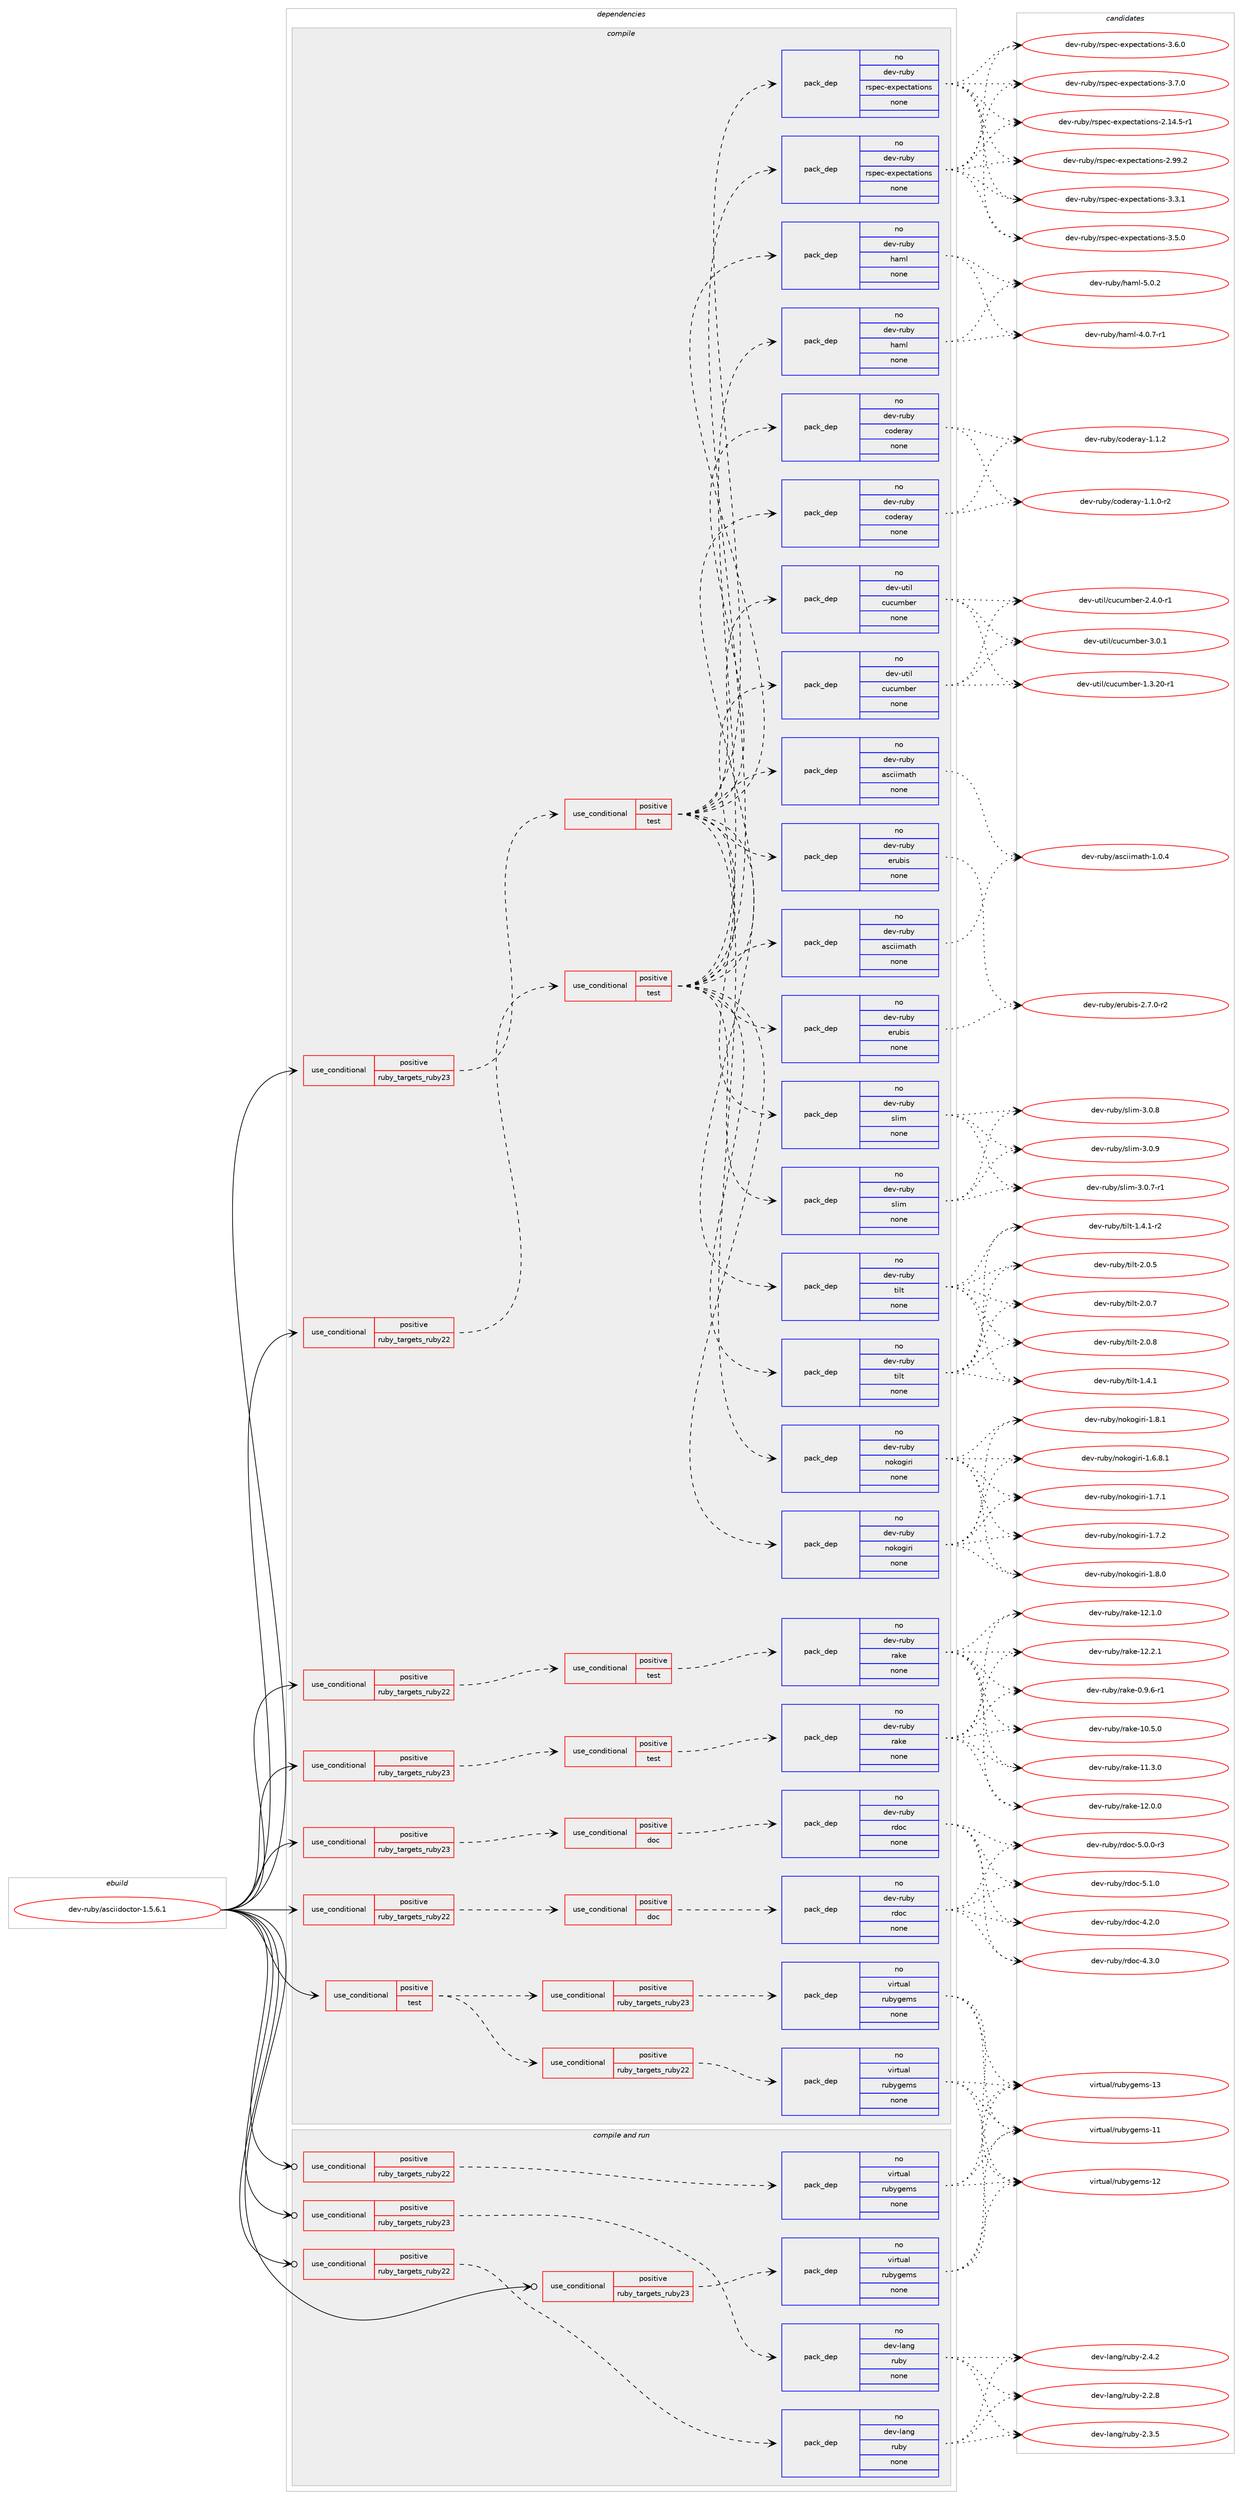 digraph prolog {

# *************
# Graph options
# *************

newrank=true;
concentrate=true;
compound=true;
graph [rankdir=LR,fontname=Helvetica,fontsize=10,ranksep=1.5];#, ranksep=2.5, nodesep=0.2];
edge  [arrowhead=vee];
node  [fontname=Helvetica,fontsize=10];

# **********
# The ebuild
# **********

subgraph cluster_leftcol {
color=gray;
rank=same;
label=<<i>ebuild</i>>;
id [label="dev-ruby/asciidoctor-1.5.6.1", color=red, width=4, href="../dev-ruby/asciidoctor-1.5.6.1.svg"];
}

# ****************
# The dependencies
# ****************

subgraph cluster_midcol {
color=gray;
label=<<i>dependencies</i>>;
subgraph cluster_compile {
fillcolor="#eeeeee";
style=filled;
label=<<i>compile</i>>;
subgraph cond51699 {
dependency228400 [label=<<TABLE BORDER="0" CELLBORDER="1" CELLSPACING="0" CELLPADDING="4"><TR><TD ROWSPAN="3" CELLPADDING="10">use_conditional</TD></TR><TR><TD>positive</TD></TR><TR><TD>ruby_targets_ruby22</TD></TR></TABLE>>, shape=none, color=red];
subgraph cond51700 {
dependency228401 [label=<<TABLE BORDER="0" CELLBORDER="1" CELLSPACING="0" CELLPADDING="4"><TR><TD ROWSPAN="3" CELLPADDING="10">use_conditional</TD></TR><TR><TD>positive</TD></TR><TR><TD>doc</TD></TR></TABLE>>, shape=none, color=red];
subgraph pack172627 {
dependency228402 [label=<<TABLE BORDER="0" CELLBORDER="1" CELLSPACING="0" CELLPADDING="4" WIDTH="220"><TR><TD ROWSPAN="6" CELLPADDING="30">pack_dep</TD></TR><TR><TD WIDTH="110">no</TD></TR><TR><TD>dev-ruby</TD></TR><TR><TD>rdoc</TD></TR><TR><TD>none</TD></TR><TR><TD></TD></TR></TABLE>>, shape=none, color=blue];
}
dependency228401:e -> dependency228402:w [weight=20,style="dashed",arrowhead="vee"];
}
dependency228400:e -> dependency228401:w [weight=20,style="dashed",arrowhead="vee"];
}
id:e -> dependency228400:w [weight=20,style="solid",arrowhead="vee"];
subgraph cond51701 {
dependency228403 [label=<<TABLE BORDER="0" CELLBORDER="1" CELLSPACING="0" CELLPADDING="4"><TR><TD ROWSPAN="3" CELLPADDING="10">use_conditional</TD></TR><TR><TD>positive</TD></TR><TR><TD>ruby_targets_ruby22</TD></TR></TABLE>>, shape=none, color=red];
subgraph cond51702 {
dependency228404 [label=<<TABLE BORDER="0" CELLBORDER="1" CELLSPACING="0" CELLPADDING="4"><TR><TD ROWSPAN="3" CELLPADDING="10">use_conditional</TD></TR><TR><TD>positive</TD></TR><TR><TD>test</TD></TR></TABLE>>, shape=none, color=red];
subgraph pack172628 {
dependency228405 [label=<<TABLE BORDER="0" CELLBORDER="1" CELLSPACING="0" CELLPADDING="4" WIDTH="220"><TR><TD ROWSPAN="6" CELLPADDING="30">pack_dep</TD></TR><TR><TD WIDTH="110">no</TD></TR><TR><TD>dev-ruby</TD></TR><TR><TD>rake</TD></TR><TR><TD>none</TD></TR><TR><TD></TD></TR></TABLE>>, shape=none, color=blue];
}
dependency228404:e -> dependency228405:w [weight=20,style="dashed",arrowhead="vee"];
}
dependency228403:e -> dependency228404:w [weight=20,style="dashed",arrowhead="vee"];
}
id:e -> dependency228403:w [weight=20,style="solid",arrowhead="vee"];
subgraph cond51703 {
dependency228406 [label=<<TABLE BORDER="0" CELLBORDER="1" CELLSPACING="0" CELLPADDING="4"><TR><TD ROWSPAN="3" CELLPADDING="10">use_conditional</TD></TR><TR><TD>positive</TD></TR><TR><TD>ruby_targets_ruby22</TD></TR></TABLE>>, shape=none, color=red];
subgraph cond51704 {
dependency228407 [label=<<TABLE BORDER="0" CELLBORDER="1" CELLSPACING="0" CELLPADDING="4"><TR><TD ROWSPAN="3" CELLPADDING="10">use_conditional</TD></TR><TR><TD>positive</TD></TR><TR><TD>test</TD></TR></TABLE>>, shape=none, color=red];
subgraph pack172629 {
dependency228408 [label=<<TABLE BORDER="0" CELLBORDER="1" CELLSPACING="0" CELLPADDING="4" WIDTH="220"><TR><TD ROWSPAN="6" CELLPADDING="30">pack_dep</TD></TR><TR><TD WIDTH="110">no</TD></TR><TR><TD>dev-util</TD></TR><TR><TD>cucumber</TD></TR><TR><TD>none</TD></TR><TR><TD></TD></TR></TABLE>>, shape=none, color=blue];
}
dependency228407:e -> dependency228408:w [weight=20,style="dashed",arrowhead="vee"];
subgraph pack172630 {
dependency228409 [label=<<TABLE BORDER="0" CELLBORDER="1" CELLSPACING="0" CELLPADDING="4" WIDTH="220"><TR><TD ROWSPAN="6" CELLPADDING="30">pack_dep</TD></TR><TR><TD WIDTH="110">no</TD></TR><TR><TD>dev-ruby</TD></TR><TR><TD>rspec-expectations</TD></TR><TR><TD>none</TD></TR><TR><TD></TD></TR></TABLE>>, shape=none, color=blue];
}
dependency228407:e -> dependency228409:w [weight=20,style="dashed",arrowhead="vee"];
subgraph pack172631 {
dependency228410 [label=<<TABLE BORDER="0" CELLBORDER="1" CELLSPACING="0" CELLPADDING="4" WIDTH="220"><TR><TD ROWSPAN="6" CELLPADDING="30">pack_dep</TD></TR><TR><TD WIDTH="110">no</TD></TR><TR><TD>dev-ruby</TD></TR><TR><TD>asciimath</TD></TR><TR><TD>none</TD></TR><TR><TD></TD></TR></TABLE>>, shape=none, color=blue];
}
dependency228407:e -> dependency228410:w [weight=20,style="dashed",arrowhead="vee"];
subgraph pack172632 {
dependency228411 [label=<<TABLE BORDER="0" CELLBORDER="1" CELLSPACING="0" CELLPADDING="4" WIDTH="220"><TR><TD ROWSPAN="6" CELLPADDING="30">pack_dep</TD></TR><TR><TD WIDTH="110">no</TD></TR><TR><TD>dev-ruby</TD></TR><TR><TD>coderay</TD></TR><TR><TD>none</TD></TR><TR><TD></TD></TR></TABLE>>, shape=none, color=blue];
}
dependency228407:e -> dependency228411:w [weight=20,style="dashed",arrowhead="vee"];
subgraph pack172633 {
dependency228412 [label=<<TABLE BORDER="0" CELLBORDER="1" CELLSPACING="0" CELLPADDING="4" WIDTH="220"><TR><TD ROWSPAN="6" CELLPADDING="30">pack_dep</TD></TR><TR><TD WIDTH="110">no</TD></TR><TR><TD>dev-ruby</TD></TR><TR><TD>erubis</TD></TR><TR><TD>none</TD></TR><TR><TD></TD></TR></TABLE>>, shape=none, color=blue];
}
dependency228407:e -> dependency228412:w [weight=20,style="dashed",arrowhead="vee"];
subgraph pack172634 {
dependency228413 [label=<<TABLE BORDER="0" CELLBORDER="1" CELLSPACING="0" CELLPADDING="4" WIDTH="220"><TR><TD ROWSPAN="6" CELLPADDING="30">pack_dep</TD></TR><TR><TD WIDTH="110">no</TD></TR><TR><TD>dev-ruby</TD></TR><TR><TD>haml</TD></TR><TR><TD>none</TD></TR><TR><TD></TD></TR></TABLE>>, shape=none, color=blue];
}
dependency228407:e -> dependency228413:w [weight=20,style="dashed",arrowhead="vee"];
subgraph pack172635 {
dependency228414 [label=<<TABLE BORDER="0" CELLBORDER="1" CELLSPACING="0" CELLPADDING="4" WIDTH="220"><TR><TD ROWSPAN="6" CELLPADDING="30">pack_dep</TD></TR><TR><TD WIDTH="110">no</TD></TR><TR><TD>dev-ruby</TD></TR><TR><TD>nokogiri</TD></TR><TR><TD>none</TD></TR><TR><TD></TD></TR></TABLE>>, shape=none, color=blue];
}
dependency228407:e -> dependency228414:w [weight=20,style="dashed",arrowhead="vee"];
subgraph pack172636 {
dependency228415 [label=<<TABLE BORDER="0" CELLBORDER="1" CELLSPACING="0" CELLPADDING="4" WIDTH="220"><TR><TD ROWSPAN="6" CELLPADDING="30">pack_dep</TD></TR><TR><TD WIDTH="110">no</TD></TR><TR><TD>dev-ruby</TD></TR><TR><TD>slim</TD></TR><TR><TD>none</TD></TR><TR><TD></TD></TR></TABLE>>, shape=none, color=blue];
}
dependency228407:e -> dependency228415:w [weight=20,style="dashed",arrowhead="vee"];
subgraph pack172637 {
dependency228416 [label=<<TABLE BORDER="0" CELLBORDER="1" CELLSPACING="0" CELLPADDING="4" WIDTH="220"><TR><TD ROWSPAN="6" CELLPADDING="30">pack_dep</TD></TR><TR><TD WIDTH="110">no</TD></TR><TR><TD>dev-ruby</TD></TR><TR><TD>tilt</TD></TR><TR><TD>none</TD></TR><TR><TD></TD></TR></TABLE>>, shape=none, color=blue];
}
dependency228407:e -> dependency228416:w [weight=20,style="dashed",arrowhead="vee"];
}
dependency228406:e -> dependency228407:w [weight=20,style="dashed",arrowhead="vee"];
}
id:e -> dependency228406:w [weight=20,style="solid",arrowhead="vee"];
subgraph cond51705 {
dependency228417 [label=<<TABLE BORDER="0" CELLBORDER="1" CELLSPACING="0" CELLPADDING="4"><TR><TD ROWSPAN="3" CELLPADDING="10">use_conditional</TD></TR><TR><TD>positive</TD></TR><TR><TD>ruby_targets_ruby23</TD></TR></TABLE>>, shape=none, color=red];
subgraph cond51706 {
dependency228418 [label=<<TABLE BORDER="0" CELLBORDER="1" CELLSPACING="0" CELLPADDING="4"><TR><TD ROWSPAN="3" CELLPADDING="10">use_conditional</TD></TR><TR><TD>positive</TD></TR><TR><TD>doc</TD></TR></TABLE>>, shape=none, color=red];
subgraph pack172638 {
dependency228419 [label=<<TABLE BORDER="0" CELLBORDER="1" CELLSPACING="0" CELLPADDING="4" WIDTH="220"><TR><TD ROWSPAN="6" CELLPADDING="30">pack_dep</TD></TR><TR><TD WIDTH="110">no</TD></TR><TR><TD>dev-ruby</TD></TR><TR><TD>rdoc</TD></TR><TR><TD>none</TD></TR><TR><TD></TD></TR></TABLE>>, shape=none, color=blue];
}
dependency228418:e -> dependency228419:w [weight=20,style="dashed",arrowhead="vee"];
}
dependency228417:e -> dependency228418:w [weight=20,style="dashed",arrowhead="vee"];
}
id:e -> dependency228417:w [weight=20,style="solid",arrowhead="vee"];
subgraph cond51707 {
dependency228420 [label=<<TABLE BORDER="0" CELLBORDER="1" CELLSPACING="0" CELLPADDING="4"><TR><TD ROWSPAN="3" CELLPADDING="10">use_conditional</TD></TR><TR><TD>positive</TD></TR><TR><TD>ruby_targets_ruby23</TD></TR></TABLE>>, shape=none, color=red];
subgraph cond51708 {
dependency228421 [label=<<TABLE BORDER="0" CELLBORDER="1" CELLSPACING="0" CELLPADDING="4"><TR><TD ROWSPAN="3" CELLPADDING="10">use_conditional</TD></TR><TR><TD>positive</TD></TR><TR><TD>test</TD></TR></TABLE>>, shape=none, color=red];
subgraph pack172639 {
dependency228422 [label=<<TABLE BORDER="0" CELLBORDER="1" CELLSPACING="0" CELLPADDING="4" WIDTH="220"><TR><TD ROWSPAN="6" CELLPADDING="30">pack_dep</TD></TR><TR><TD WIDTH="110">no</TD></TR><TR><TD>dev-ruby</TD></TR><TR><TD>rake</TD></TR><TR><TD>none</TD></TR><TR><TD></TD></TR></TABLE>>, shape=none, color=blue];
}
dependency228421:e -> dependency228422:w [weight=20,style="dashed",arrowhead="vee"];
}
dependency228420:e -> dependency228421:w [weight=20,style="dashed",arrowhead="vee"];
}
id:e -> dependency228420:w [weight=20,style="solid",arrowhead="vee"];
subgraph cond51709 {
dependency228423 [label=<<TABLE BORDER="0" CELLBORDER="1" CELLSPACING="0" CELLPADDING="4"><TR><TD ROWSPAN="3" CELLPADDING="10">use_conditional</TD></TR><TR><TD>positive</TD></TR><TR><TD>ruby_targets_ruby23</TD></TR></TABLE>>, shape=none, color=red];
subgraph cond51710 {
dependency228424 [label=<<TABLE BORDER="0" CELLBORDER="1" CELLSPACING="0" CELLPADDING="4"><TR><TD ROWSPAN="3" CELLPADDING="10">use_conditional</TD></TR><TR><TD>positive</TD></TR><TR><TD>test</TD></TR></TABLE>>, shape=none, color=red];
subgraph pack172640 {
dependency228425 [label=<<TABLE BORDER="0" CELLBORDER="1" CELLSPACING="0" CELLPADDING="4" WIDTH="220"><TR><TD ROWSPAN="6" CELLPADDING="30">pack_dep</TD></TR><TR><TD WIDTH="110">no</TD></TR><TR><TD>dev-util</TD></TR><TR><TD>cucumber</TD></TR><TR><TD>none</TD></TR><TR><TD></TD></TR></TABLE>>, shape=none, color=blue];
}
dependency228424:e -> dependency228425:w [weight=20,style="dashed",arrowhead="vee"];
subgraph pack172641 {
dependency228426 [label=<<TABLE BORDER="0" CELLBORDER="1" CELLSPACING="0" CELLPADDING="4" WIDTH="220"><TR><TD ROWSPAN="6" CELLPADDING="30">pack_dep</TD></TR><TR><TD WIDTH="110">no</TD></TR><TR><TD>dev-ruby</TD></TR><TR><TD>rspec-expectations</TD></TR><TR><TD>none</TD></TR><TR><TD></TD></TR></TABLE>>, shape=none, color=blue];
}
dependency228424:e -> dependency228426:w [weight=20,style="dashed",arrowhead="vee"];
subgraph pack172642 {
dependency228427 [label=<<TABLE BORDER="0" CELLBORDER="1" CELLSPACING="0" CELLPADDING="4" WIDTH="220"><TR><TD ROWSPAN="6" CELLPADDING="30">pack_dep</TD></TR><TR><TD WIDTH="110">no</TD></TR><TR><TD>dev-ruby</TD></TR><TR><TD>asciimath</TD></TR><TR><TD>none</TD></TR><TR><TD></TD></TR></TABLE>>, shape=none, color=blue];
}
dependency228424:e -> dependency228427:w [weight=20,style="dashed",arrowhead="vee"];
subgraph pack172643 {
dependency228428 [label=<<TABLE BORDER="0" CELLBORDER="1" CELLSPACING="0" CELLPADDING="4" WIDTH="220"><TR><TD ROWSPAN="6" CELLPADDING="30">pack_dep</TD></TR><TR><TD WIDTH="110">no</TD></TR><TR><TD>dev-ruby</TD></TR><TR><TD>coderay</TD></TR><TR><TD>none</TD></TR><TR><TD></TD></TR></TABLE>>, shape=none, color=blue];
}
dependency228424:e -> dependency228428:w [weight=20,style="dashed",arrowhead="vee"];
subgraph pack172644 {
dependency228429 [label=<<TABLE BORDER="0" CELLBORDER="1" CELLSPACING="0" CELLPADDING="4" WIDTH="220"><TR><TD ROWSPAN="6" CELLPADDING="30">pack_dep</TD></TR><TR><TD WIDTH="110">no</TD></TR><TR><TD>dev-ruby</TD></TR><TR><TD>erubis</TD></TR><TR><TD>none</TD></TR><TR><TD></TD></TR></TABLE>>, shape=none, color=blue];
}
dependency228424:e -> dependency228429:w [weight=20,style="dashed",arrowhead="vee"];
subgraph pack172645 {
dependency228430 [label=<<TABLE BORDER="0" CELLBORDER="1" CELLSPACING="0" CELLPADDING="4" WIDTH="220"><TR><TD ROWSPAN="6" CELLPADDING="30">pack_dep</TD></TR><TR><TD WIDTH="110">no</TD></TR><TR><TD>dev-ruby</TD></TR><TR><TD>haml</TD></TR><TR><TD>none</TD></TR><TR><TD></TD></TR></TABLE>>, shape=none, color=blue];
}
dependency228424:e -> dependency228430:w [weight=20,style="dashed",arrowhead="vee"];
subgraph pack172646 {
dependency228431 [label=<<TABLE BORDER="0" CELLBORDER="1" CELLSPACING="0" CELLPADDING="4" WIDTH="220"><TR><TD ROWSPAN="6" CELLPADDING="30">pack_dep</TD></TR><TR><TD WIDTH="110">no</TD></TR><TR><TD>dev-ruby</TD></TR><TR><TD>nokogiri</TD></TR><TR><TD>none</TD></TR><TR><TD></TD></TR></TABLE>>, shape=none, color=blue];
}
dependency228424:e -> dependency228431:w [weight=20,style="dashed",arrowhead="vee"];
subgraph pack172647 {
dependency228432 [label=<<TABLE BORDER="0" CELLBORDER="1" CELLSPACING="0" CELLPADDING="4" WIDTH="220"><TR><TD ROWSPAN="6" CELLPADDING="30">pack_dep</TD></TR><TR><TD WIDTH="110">no</TD></TR><TR><TD>dev-ruby</TD></TR><TR><TD>slim</TD></TR><TR><TD>none</TD></TR><TR><TD></TD></TR></TABLE>>, shape=none, color=blue];
}
dependency228424:e -> dependency228432:w [weight=20,style="dashed",arrowhead="vee"];
subgraph pack172648 {
dependency228433 [label=<<TABLE BORDER="0" CELLBORDER="1" CELLSPACING="0" CELLPADDING="4" WIDTH="220"><TR><TD ROWSPAN="6" CELLPADDING="30">pack_dep</TD></TR><TR><TD WIDTH="110">no</TD></TR><TR><TD>dev-ruby</TD></TR><TR><TD>tilt</TD></TR><TR><TD>none</TD></TR><TR><TD></TD></TR></TABLE>>, shape=none, color=blue];
}
dependency228424:e -> dependency228433:w [weight=20,style="dashed",arrowhead="vee"];
}
dependency228423:e -> dependency228424:w [weight=20,style="dashed",arrowhead="vee"];
}
id:e -> dependency228423:w [weight=20,style="solid",arrowhead="vee"];
subgraph cond51711 {
dependency228434 [label=<<TABLE BORDER="0" CELLBORDER="1" CELLSPACING="0" CELLPADDING="4"><TR><TD ROWSPAN="3" CELLPADDING="10">use_conditional</TD></TR><TR><TD>positive</TD></TR><TR><TD>test</TD></TR></TABLE>>, shape=none, color=red];
subgraph cond51712 {
dependency228435 [label=<<TABLE BORDER="0" CELLBORDER="1" CELLSPACING="0" CELLPADDING="4"><TR><TD ROWSPAN="3" CELLPADDING="10">use_conditional</TD></TR><TR><TD>positive</TD></TR><TR><TD>ruby_targets_ruby22</TD></TR></TABLE>>, shape=none, color=red];
subgraph pack172649 {
dependency228436 [label=<<TABLE BORDER="0" CELLBORDER="1" CELLSPACING="0" CELLPADDING="4" WIDTH="220"><TR><TD ROWSPAN="6" CELLPADDING="30">pack_dep</TD></TR><TR><TD WIDTH="110">no</TD></TR><TR><TD>virtual</TD></TR><TR><TD>rubygems</TD></TR><TR><TD>none</TD></TR><TR><TD></TD></TR></TABLE>>, shape=none, color=blue];
}
dependency228435:e -> dependency228436:w [weight=20,style="dashed",arrowhead="vee"];
}
dependency228434:e -> dependency228435:w [weight=20,style="dashed",arrowhead="vee"];
subgraph cond51713 {
dependency228437 [label=<<TABLE BORDER="0" CELLBORDER="1" CELLSPACING="0" CELLPADDING="4"><TR><TD ROWSPAN="3" CELLPADDING="10">use_conditional</TD></TR><TR><TD>positive</TD></TR><TR><TD>ruby_targets_ruby23</TD></TR></TABLE>>, shape=none, color=red];
subgraph pack172650 {
dependency228438 [label=<<TABLE BORDER="0" CELLBORDER="1" CELLSPACING="0" CELLPADDING="4" WIDTH="220"><TR><TD ROWSPAN="6" CELLPADDING="30">pack_dep</TD></TR><TR><TD WIDTH="110">no</TD></TR><TR><TD>virtual</TD></TR><TR><TD>rubygems</TD></TR><TR><TD>none</TD></TR><TR><TD></TD></TR></TABLE>>, shape=none, color=blue];
}
dependency228437:e -> dependency228438:w [weight=20,style="dashed",arrowhead="vee"];
}
dependency228434:e -> dependency228437:w [weight=20,style="dashed",arrowhead="vee"];
}
id:e -> dependency228434:w [weight=20,style="solid",arrowhead="vee"];
}
subgraph cluster_compileandrun {
fillcolor="#eeeeee";
style=filled;
label=<<i>compile and run</i>>;
subgraph cond51714 {
dependency228439 [label=<<TABLE BORDER="0" CELLBORDER="1" CELLSPACING="0" CELLPADDING="4"><TR><TD ROWSPAN="3" CELLPADDING="10">use_conditional</TD></TR><TR><TD>positive</TD></TR><TR><TD>ruby_targets_ruby22</TD></TR></TABLE>>, shape=none, color=red];
subgraph pack172651 {
dependency228440 [label=<<TABLE BORDER="0" CELLBORDER="1" CELLSPACING="0" CELLPADDING="4" WIDTH="220"><TR><TD ROWSPAN="6" CELLPADDING="30">pack_dep</TD></TR><TR><TD WIDTH="110">no</TD></TR><TR><TD>dev-lang</TD></TR><TR><TD>ruby</TD></TR><TR><TD>none</TD></TR><TR><TD></TD></TR></TABLE>>, shape=none, color=blue];
}
dependency228439:e -> dependency228440:w [weight=20,style="dashed",arrowhead="vee"];
}
id:e -> dependency228439:w [weight=20,style="solid",arrowhead="odotvee"];
subgraph cond51715 {
dependency228441 [label=<<TABLE BORDER="0" CELLBORDER="1" CELLSPACING="0" CELLPADDING="4"><TR><TD ROWSPAN="3" CELLPADDING="10">use_conditional</TD></TR><TR><TD>positive</TD></TR><TR><TD>ruby_targets_ruby22</TD></TR></TABLE>>, shape=none, color=red];
subgraph pack172652 {
dependency228442 [label=<<TABLE BORDER="0" CELLBORDER="1" CELLSPACING="0" CELLPADDING="4" WIDTH="220"><TR><TD ROWSPAN="6" CELLPADDING="30">pack_dep</TD></TR><TR><TD WIDTH="110">no</TD></TR><TR><TD>virtual</TD></TR><TR><TD>rubygems</TD></TR><TR><TD>none</TD></TR><TR><TD></TD></TR></TABLE>>, shape=none, color=blue];
}
dependency228441:e -> dependency228442:w [weight=20,style="dashed",arrowhead="vee"];
}
id:e -> dependency228441:w [weight=20,style="solid",arrowhead="odotvee"];
subgraph cond51716 {
dependency228443 [label=<<TABLE BORDER="0" CELLBORDER="1" CELLSPACING="0" CELLPADDING="4"><TR><TD ROWSPAN="3" CELLPADDING="10">use_conditional</TD></TR><TR><TD>positive</TD></TR><TR><TD>ruby_targets_ruby23</TD></TR></TABLE>>, shape=none, color=red];
subgraph pack172653 {
dependency228444 [label=<<TABLE BORDER="0" CELLBORDER="1" CELLSPACING="0" CELLPADDING="4" WIDTH="220"><TR><TD ROWSPAN="6" CELLPADDING="30">pack_dep</TD></TR><TR><TD WIDTH="110">no</TD></TR><TR><TD>dev-lang</TD></TR><TR><TD>ruby</TD></TR><TR><TD>none</TD></TR><TR><TD></TD></TR></TABLE>>, shape=none, color=blue];
}
dependency228443:e -> dependency228444:w [weight=20,style="dashed",arrowhead="vee"];
}
id:e -> dependency228443:w [weight=20,style="solid",arrowhead="odotvee"];
subgraph cond51717 {
dependency228445 [label=<<TABLE BORDER="0" CELLBORDER="1" CELLSPACING="0" CELLPADDING="4"><TR><TD ROWSPAN="3" CELLPADDING="10">use_conditional</TD></TR><TR><TD>positive</TD></TR><TR><TD>ruby_targets_ruby23</TD></TR></TABLE>>, shape=none, color=red];
subgraph pack172654 {
dependency228446 [label=<<TABLE BORDER="0" CELLBORDER="1" CELLSPACING="0" CELLPADDING="4" WIDTH="220"><TR><TD ROWSPAN="6" CELLPADDING="30">pack_dep</TD></TR><TR><TD WIDTH="110">no</TD></TR><TR><TD>virtual</TD></TR><TR><TD>rubygems</TD></TR><TR><TD>none</TD></TR><TR><TD></TD></TR></TABLE>>, shape=none, color=blue];
}
dependency228445:e -> dependency228446:w [weight=20,style="dashed",arrowhead="vee"];
}
id:e -> dependency228445:w [weight=20,style="solid",arrowhead="odotvee"];
}
subgraph cluster_run {
fillcolor="#eeeeee";
style=filled;
label=<<i>run</i>>;
}
}

# **************
# The candidates
# **************

subgraph cluster_choices {
rank=same;
color=gray;
label=<<i>candidates</i>>;

subgraph choice172627 {
color=black;
nodesep=1;
choice10010111845114117981214711410011199455246504648 [label="dev-ruby/rdoc-4.2.0", color=red, width=4,href="../dev-ruby/rdoc-4.2.0.svg"];
choice10010111845114117981214711410011199455246514648 [label="dev-ruby/rdoc-4.3.0", color=red, width=4,href="../dev-ruby/rdoc-4.3.0.svg"];
choice100101118451141179812147114100111994553464846484511451 [label="dev-ruby/rdoc-5.0.0-r3", color=red, width=4,href="../dev-ruby/rdoc-5.0.0-r3.svg"];
choice10010111845114117981214711410011199455346494648 [label="dev-ruby/rdoc-5.1.0", color=red, width=4,href="../dev-ruby/rdoc-5.1.0.svg"];
dependency228402:e -> choice10010111845114117981214711410011199455246504648:w [style=dotted,weight="100"];
dependency228402:e -> choice10010111845114117981214711410011199455246514648:w [style=dotted,weight="100"];
dependency228402:e -> choice100101118451141179812147114100111994553464846484511451:w [style=dotted,weight="100"];
dependency228402:e -> choice10010111845114117981214711410011199455346494648:w [style=dotted,weight="100"];
}
subgraph choice172628 {
color=black;
nodesep=1;
choice100101118451141179812147114971071014548465746544511449 [label="dev-ruby/rake-0.9.6-r1", color=red, width=4,href="../dev-ruby/rake-0.9.6-r1.svg"];
choice1001011184511411798121471149710710145494846534648 [label="dev-ruby/rake-10.5.0", color=red, width=4,href="../dev-ruby/rake-10.5.0.svg"];
choice1001011184511411798121471149710710145494946514648 [label="dev-ruby/rake-11.3.0", color=red, width=4,href="../dev-ruby/rake-11.3.0.svg"];
choice1001011184511411798121471149710710145495046484648 [label="dev-ruby/rake-12.0.0", color=red, width=4,href="../dev-ruby/rake-12.0.0.svg"];
choice1001011184511411798121471149710710145495046494648 [label="dev-ruby/rake-12.1.0", color=red, width=4,href="../dev-ruby/rake-12.1.0.svg"];
choice1001011184511411798121471149710710145495046504649 [label="dev-ruby/rake-12.2.1", color=red, width=4,href="../dev-ruby/rake-12.2.1.svg"];
dependency228405:e -> choice100101118451141179812147114971071014548465746544511449:w [style=dotted,weight="100"];
dependency228405:e -> choice1001011184511411798121471149710710145494846534648:w [style=dotted,weight="100"];
dependency228405:e -> choice1001011184511411798121471149710710145494946514648:w [style=dotted,weight="100"];
dependency228405:e -> choice1001011184511411798121471149710710145495046484648:w [style=dotted,weight="100"];
dependency228405:e -> choice1001011184511411798121471149710710145495046494648:w [style=dotted,weight="100"];
dependency228405:e -> choice1001011184511411798121471149710710145495046504649:w [style=dotted,weight="100"];
}
subgraph choice172629 {
color=black;
nodesep=1;
choice1001011184511711610510847991179911710998101114454946514650484511449 [label="dev-util/cucumber-1.3.20-r1", color=red, width=4,href="../dev-util/cucumber-1.3.20-r1.svg"];
choice10010111845117116105108479911799117109981011144550465246484511449 [label="dev-util/cucumber-2.4.0-r1", color=red, width=4,href="../dev-util/cucumber-2.4.0-r1.svg"];
choice1001011184511711610510847991179911710998101114455146484649 [label="dev-util/cucumber-3.0.1", color=red, width=4,href="../dev-util/cucumber-3.0.1.svg"];
dependency228408:e -> choice1001011184511711610510847991179911710998101114454946514650484511449:w [style=dotted,weight="100"];
dependency228408:e -> choice10010111845117116105108479911799117109981011144550465246484511449:w [style=dotted,weight="100"];
dependency228408:e -> choice1001011184511711610510847991179911710998101114455146484649:w [style=dotted,weight="100"];
}
subgraph choice172630 {
color=black;
nodesep=1;
choice10010111845114117981214711411511210199451011201121019911697116105111110115455046495246534511449 [label="dev-ruby/rspec-expectations-2.14.5-r1", color=red, width=4,href="../dev-ruby/rspec-expectations-2.14.5-r1.svg"];
choice1001011184511411798121471141151121019945101120112101991169711610511111011545504657574650 [label="dev-ruby/rspec-expectations-2.99.2", color=red, width=4,href="../dev-ruby/rspec-expectations-2.99.2.svg"];
choice10010111845114117981214711411511210199451011201121019911697116105111110115455146514649 [label="dev-ruby/rspec-expectations-3.3.1", color=red, width=4,href="../dev-ruby/rspec-expectations-3.3.1.svg"];
choice10010111845114117981214711411511210199451011201121019911697116105111110115455146534648 [label="dev-ruby/rspec-expectations-3.5.0", color=red, width=4,href="../dev-ruby/rspec-expectations-3.5.0.svg"];
choice10010111845114117981214711411511210199451011201121019911697116105111110115455146544648 [label="dev-ruby/rspec-expectations-3.6.0", color=red, width=4,href="../dev-ruby/rspec-expectations-3.6.0.svg"];
choice10010111845114117981214711411511210199451011201121019911697116105111110115455146554648 [label="dev-ruby/rspec-expectations-3.7.0", color=red, width=4,href="../dev-ruby/rspec-expectations-3.7.0.svg"];
dependency228409:e -> choice10010111845114117981214711411511210199451011201121019911697116105111110115455046495246534511449:w [style=dotted,weight="100"];
dependency228409:e -> choice1001011184511411798121471141151121019945101120112101991169711610511111011545504657574650:w [style=dotted,weight="100"];
dependency228409:e -> choice10010111845114117981214711411511210199451011201121019911697116105111110115455146514649:w [style=dotted,weight="100"];
dependency228409:e -> choice10010111845114117981214711411511210199451011201121019911697116105111110115455146534648:w [style=dotted,weight="100"];
dependency228409:e -> choice10010111845114117981214711411511210199451011201121019911697116105111110115455146544648:w [style=dotted,weight="100"];
dependency228409:e -> choice10010111845114117981214711411511210199451011201121019911697116105111110115455146554648:w [style=dotted,weight="100"];
}
subgraph choice172631 {
color=black;
nodesep=1;
choice100101118451141179812147971159910510510997116104454946484652 [label="dev-ruby/asciimath-1.0.4", color=red, width=4,href="../dev-ruby/asciimath-1.0.4.svg"];
dependency228410:e -> choice100101118451141179812147971159910510510997116104454946484652:w [style=dotted,weight="100"];
}
subgraph choice172632 {
color=black;
nodesep=1;
choice10010111845114117981214799111100101114971214549464946484511450 [label="dev-ruby/coderay-1.1.0-r2", color=red, width=4,href="../dev-ruby/coderay-1.1.0-r2.svg"];
choice1001011184511411798121479911110010111497121454946494650 [label="dev-ruby/coderay-1.1.2", color=red, width=4,href="../dev-ruby/coderay-1.1.2.svg"];
dependency228411:e -> choice10010111845114117981214799111100101114971214549464946484511450:w [style=dotted,weight="100"];
dependency228411:e -> choice1001011184511411798121479911110010111497121454946494650:w [style=dotted,weight="100"];
}
subgraph choice172633 {
color=black;
nodesep=1;
choice100101118451141179812147101114117981051154550465546484511450 [label="dev-ruby/erubis-2.7.0-r2", color=red, width=4,href="../dev-ruby/erubis-2.7.0-r2.svg"];
dependency228412:e -> choice100101118451141179812147101114117981051154550465546484511450:w [style=dotted,weight="100"];
}
subgraph choice172634 {
color=black;
nodesep=1;
choice100101118451141179812147104971091084552464846554511449 [label="dev-ruby/haml-4.0.7-r1", color=red, width=4,href="../dev-ruby/haml-4.0.7-r1.svg"];
choice10010111845114117981214710497109108455346484650 [label="dev-ruby/haml-5.0.2", color=red, width=4,href="../dev-ruby/haml-5.0.2.svg"];
dependency228413:e -> choice100101118451141179812147104971091084552464846554511449:w [style=dotted,weight="100"];
dependency228413:e -> choice10010111845114117981214710497109108455346484650:w [style=dotted,weight="100"];
}
subgraph choice172635 {
color=black;
nodesep=1;
choice1001011184511411798121471101111071111031051141054549465446564649 [label="dev-ruby/nokogiri-1.6.8.1", color=red, width=4,href="../dev-ruby/nokogiri-1.6.8.1.svg"];
choice100101118451141179812147110111107111103105114105454946554649 [label="dev-ruby/nokogiri-1.7.1", color=red, width=4,href="../dev-ruby/nokogiri-1.7.1.svg"];
choice100101118451141179812147110111107111103105114105454946554650 [label="dev-ruby/nokogiri-1.7.2", color=red, width=4,href="../dev-ruby/nokogiri-1.7.2.svg"];
choice100101118451141179812147110111107111103105114105454946564648 [label="dev-ruby/nokogiri-1.8.0", color=red, width=4,href="../dev-ruby/nokogiri-1.8.0.svg"];
choice100101118451141179812147110111107111103105114105454946564649 [label="dev-ruby/nokogiri-1.8.1", color=red, width=4,href="../dev-ruby/nokogiri-1.8.1.svg"];
dependency228414:e -> choice1001011184511411798121471101111071111031051141054549465446564649:w [style=dotted,weight="100"];
dependency228414:e -> choice100101118451141179812147110111107111103105114105454946554649:w [style=dotted,weight="100"];
dependency228414:e -> choice100101118451141179812147110111107111103105114105454946554650:w [style=dotted,weight="100"];
dependency228414:e -> choice100101118451141179812147110111107111103105114105454946564648:w [style=dotted,weight="100"];
dependency228414:e -> choice100101118451141179812147110111107111103105114105454946564649:w [style=dotted,weight="100"];
}
subgraph choice172636 {
color=black;
nodesep=1;
choice1001011184511411798121471151081051094551464846554511449 [label="dev-ruby/slim-3.0.7-r1", color=red, width=4,href="../dev-ruby/slim-3.0.7-r1.svg"];
choice100101118451141179812147115108105109455146484656 [label="dev-ruby/slim-3.0.8", color=red, width=4,href="../dev-ruby/slim-3.0.8.svg"];
choice100101118451141179812147115108105109455146484657 [label="dev-ruby/slim-3.0.9", color=red, width=4,href="../dev-ruby/slim-3.0.9.svg"];
dependency228415:e -> choice1001011184511411798121471151081051094551464846554511449:w [style=dotted,weight="100"];
dependency228415:e -> choice100101118451141179812147115108105109455146484656:w [style=dotted,weight="100"];
dependency228415:e -> choice100101118451141179812147115108105109455146484657:w [style=dotted,weight="100"];
}
subgraph choice172637 {
color=black;
nodesep=1;
choice100101118451141179812147116105108116454946524649 [label="dev-ruby/tilt-1.4.1", color=red, width=4,href="../dev-ruby/tilt-1.4.1.svg"];
choice1001011184511411798121471161051081164549465246494511450 [label="dev-ruby/tilt-1.4.1-r2", color=red, width=4,href="../dev-ruby/tilt-1.4.1-r2.svg"];
choice100101118451141179812147116105108116455046484653 [label="dev-ruby/tilt-2.0.5", color=red, width=4,href="../dev-ruby/tilt-2.0.5.svg"];
choice100101118451141179812147116105108116455046484655 [label="dev-ruby/tilt-2.0.7", color=red, width=4,href="../dev-ruby/tilt-2.0.7.svg"];
choice100101118451141179812147116105108116455046484656 [label="dev-ruby/tilt-2.0.8", color=red, width=4,href="../dev-ruby/tilt-2.0.8.svg"];
dependency228416:e -> choice100101118451141179812147116105108116454946524649:w [style=dotted,weight="100"];
dependency228416:e -> choice1001011184511411798121471161051081164549465246494511450:w [style=dotted,weight="100"];
dependency228416:e -> choice100101118451141179812147116105108116455046484653:w [style=dotted,weight="100"];
dependency228416:e -> choice100101118451141179812147116105108116455046484655:w [style=dotted,weight="100"];
dependency228416:e -> choice100101118451141179812147116105108116455046484656:w [style=dotted,weight="100"];
}
subgraph choice172638 {
color=black;
nodesep=1;
choice10010111845114117981214711410011199455246504648 [label="dev-ruby/rdoc-4.2.0", color=red, width=4,href="../dev-ruby/rdoc-4.2.0.svg"];
choice10010111845114117981214711410011199455246514648 [label="dev-ruby/rdoc-4.3.0", color=red, width=4,href="../dev-ruby/rdoc-4.3.0.svg"];
choice100101118451141179812147114100111994553464846484511451 [label="dev-ruby/rdoc-5.0.0-r3", color=red, width=4,href="../dev-ruby/rdoc-5.0.0-r3.svg"];
choice10010111845114117981214711410011199455346494648 [label="dev-ruby/rdoc-5.1.0", color=red, width=4,href="../dev-ruby/rdoc-5.1.0.svg"];
dependency228419:e -> choice10010111845114117981214711410011199455246504648:w [style=dotted,weight="100"];
dependency228419:e -> choice10010111845114117981214711410011199455246514648:w [style=dotted,weight="100"];
dependency228419:e -> choice100101118451141179812147114100111994553464846484511451:w [style=dotted,weight="100"];
dependency228419:e -> choice10010111845114117981214711410011199455346494648:w [style=dotted,weight="100"];
}
subgraph choice172639 {
color=black;
nodesep=1;
choice100101118451141179812147114971071014548465746544511449 [label="dev-ruby/rake-0.9.6-r1", color=red, width=4,href="../dev-ruby/rake-0.9.6-r1.svg"];
choice1001011184511411798121471149710710145494846534648 [label="dev-ruby/rake-10.5.0", color=red, width=4,href="../dev-ruby/rake-10.5.0.svg"];
choice1001011184511411798121471149710710145494946514648 [label="dev-ruby/rake-11.3.0", color=red, width=4,href="../dev-ruby/rake-11.3.0.svg"];
choice1001011184511411798121471149710710145495046484648 [label="dev-ruby/rake-12.0.0", color=red, width=4,href="../dev-ruby/rake-12.0.0.svg"];
choice1001011184511411798121471149710710145495046494648 [label="dev-ruby/rake-12.1.0", color=red, width=4,href="../dev-ruby/rake-12.1.0.svg"];
choice1001011184511411798121471149710710145495046504649 [label="dev-ruby/rake-12.2.1", color=red, width=4,href="../dev-ruby/rake-12.2.1.svg"];
dependency228422:e -> choice100101118451141179812147114971071014548465746544511449:w [style=dotted,weight="100"];
dependency228422:e -> choice1001011184511411798121471149710710145494846534648:w [style=dotted,weight="100"];
dependency228422:e -> choice1001011184511411798121471149710710145494946514648:w [style=dotted,weight="100"];
dependency228422:e -> choice1001011184511411798121471149710710145495046484648:w [style=dotted,weight="100"];
dependency228422:e -> choice1001011184511411798121471149710710145495046494648:w [style=dotted,weight="100"];
dependency228422:e -> choice1001011184511411798121471149710710145495046504649:w [style=dotted,weight="100"];
}
subgraph choice172640 {
color=black;
nodesep=1;
choice1001011184511711610510847991179911710998101114454946514650484511449 [label="dev-util/cucumber-1.3.20-r1", color=red, width=4,href="../dev-util/cucumber-1.3.20-r1.svg"];
choice10010111845117116105108479911799117109981011144550465246484511449 [label="dev-util/cucumber-2.4.0-r1", color=red, width=4,href="../dev-util/cucumber-2.4.0-r1.svg"];
choice1001011184511711610510847991179911710998101114455146484649 [label="dev-util/cucumber-3.0.1", color=red, width=4,href="../dev-util/cucumber-3.0.1.svg"];
dependency228425:e -> choice1001011184511711610510847991179911710998101114454946514650484511449:w [style=dotted,weight="100"];
dependency228425:e -> choice10010111845117116105108479911799117109981011144550465246484511449:w [style=dotted,weight="100"];
dependency228425:e -> choice1001011184511711610510847991179911710998101114455146484649:w [style=dotted,weight="100"];
}
subgraph choice172641 {
color=black;
nodesep=1;
choice10010111845114117981214711411511210199451011201121019911697116105111110115455046495246534511449 [label="dev-ruby/rspec-expectations-2.14.5-r1", color=red, width=4,href="../dev-ruby/rspec-expectations-2.14.5-r1.svg"];
choice1001011184511411798121471141151121019945101120112101991169711610511111011545504657574650 [label="dev-ruby/rspec-expectations-2.99.2", color=red, width=4,href="../dev-ruby/rspec-expectations-2.99.2.svg"];
choice10010111845114117981214711411511210199451011201121019911697116105111110115455146514649 [label="dev-ruby/rspec-expectations-3.3.1", color=red, width=4,href="../dev-ruby/rspec-expectations-3.3.1.svg"];
choice10010111845114117981214711411511210199451011201121019911697116105111110115455146534648 [label="dev-ruby/rspec-expectations-3.5.0", color=red, width=4,href="../dev-ruby/rspec-expectations-3.5.0.svg"];
choice10010111845114117981214711411511210199451011201121019911697116105111110115455146544648 [label="dev-ruby/rspec-expectations-3.6.0", color=red, width=4,href="../dev-ruby/rspec-expectations-3.6.0.svg"];
choice10010111845114117981214711411511210199451011201121019911697116105111110115455146554648 [label="dev-ruby/rspec-expectations-3.7.0", color=red, width=4,href="../dev-ruby/rspec-expectations-3.7.0.svg"];
dependency228426:e -> choice10010111845114117981214711411511210199451011201121019911697116105111110115455046495246534511449:w [style=dotted,weight="100"];
dependency228426:e -> choice1001011184511411798121471141151121019945101120112101991169711610511111011545504657574650:w [style=dotted,weight="100"];
dependency228426:e -> choice10010111845114117981214711411511210199451011201121019911697116105111110115455146514649:w [style=dotted,weight="100"];
dependency228426:e -> choice10010111845114117981214711411511210199451011201121019911697116105111110115455146534648:w [style=dotted,weight="100"];
dependency228426:e -> choice10010111845114117981214711411511210199451011201121019911697116105111110115455146544648:w [style=dotted,weight="100"];
dependency228426:e -> choice10010111845114117981214711411511210199451011201121019911697116105111110115455146554648:w [style=dotted,weight="100"];
}
subgraph choice172642 {
color=black;
nodesep=1;
choice100101118451141179812147971159910510510997116104454946484652 [label="dev-ruby/asciimath-1.0.4", color=red, width=4,href="../dev-ruby/asciimath-1.0.4.svg"];
dependency228427:e -> choice100101118451141179812147971159910510510997116104454946484652:w [style=dotted,weight="100"];
}
subgraph choice172643 {
color=black;
nodesep=1;
choice10010111845114117981214799111100101114971214549464946484511450 [label="dev-ruby/coderay-1.1.0-r2", color=red, width=4,href="../dev-ruby/coderay-1.1.0-r2.svg"];
choice1001011184511411798121479911110010111497121454946494650 [label="dev-ruby/coderay-1.1.2", color=red, width=4,href="../dev-ruby/coderay-1.1.2.svg"];
dependency228428:e -> choice10010111845114117981214799111100101114971214549464946484511450:w [style=dotted,weight="100"];
dependency228428:e -> choice1001011184511411798121479911110010111497121454946494650:w [style=dotted,weight="100"];
}
subgraph choice172644 {
color=black;
nodesep=1;
choice100101118451141179812147101114117981051154550465546484511450 [label="dev-ruby/erubis-2.7.0-r2", color=red, width=4,href="../dev-ruby/erubis-2.7.0-r2.svg"];
dependency228429:e -> choice100101118451141179812147101114117981051154550465546484511450:w [style=dotted,weight="100"];
}
subgraph choice172645 {
color=black;
nodesep=1;
choice100101118451141179812147104971091084552464846554511449 [label="dev-ruby/haml-4.0.7-r1", color=red, width=4,href="../dev-ruby/haml-4.0.7-r1.svg"];
choice10010111845114117981214710497109108455346484650 [label="dev-ruby/haml-5.0.2", color=red, width=4,href="../dev-ruby/haml-5.0.2.svg"];
dependency228430:e -> choice100101118451141179812147104971091084552464846554511449:w [style=dotted,weight="100"];
dependency228430:e -> choice10010111845114117981214710497109108455346484650:w [style=dotted,weight="100"];
}
subgraph choice172646 {
color=black;
nodesep=1;
choice1001011184511411798121471101111071111031051141054549465446564649 [label="dev-ruby/nokogiri-1.6.8.1", color=red, width=4,href="../dev-ruby/nokogiri-1.6.8.1.svg"];
choice100101118451141179812147110111107111103105114105454946554649 [label="dev-ruby/nokogiri-1.7.1", color=red, width=4,href="../dev-ruby/nokogiri-1.7.1.svg"];
choice100101118451141179812147110111107111103105114105454946554650 [label="dev-ruby/nokogiri-1.7.2", color=red, width=4,href="../dev-ruby/nokogiri-1.7.2.svg"];
choice100101118451141179812147110111107111103105114105454946564648 [label="dev-ruby/nokogiri-1.8.0", color=red, width=4,href="../dev-ruby/nokogiri-1.8.0.svg"];
choice100101118451141179812147110111107111103105114105454946564649 [label="dev-ruby/nokogiri-1.8.1", color=red, width=4,href="../dev-ruby/nokogiri-1.8.1.svg"];
dependency228431:e -> choice1001011184511411798121471101111071111031051141054549465446564649:w [style=dotted,weight="100"];
dependency228431:e -> choice100101118451141179812147110111107111103105114105454946554649:w [style=dotted,weight="100"];
dependency228431:e -> choice100101118451141179812147110111107111103105114105454946554650:w [style=dotted,weight="100"];
dependency228431:e -> choice100101118451141179812147110111107111103105114105454946564648:w [style=dotted,weight="100"];
dependency228431:e -> choice100101118451141179812147110111107111103105114105454946564649:w [style=dotted,weight="100"];
}
subgraph choice172647 {
color=black;
nodesep=1;
choice1001011184511411798121471151081051094551464846554511449 [label="dev-ruby/slim-3.0.7-r1", color=red, width=4,href="../dev-ruby/slim-3.0.7-r1.svg"];
choice100101118451141179812147115108105109455146484656 [label="dev-ruby/slim-3.0.8", color=red, width=4,href="../dev-ruby/slim-3.0.8.svg"];
choice100101118451141179812147115108105109455146484657 [label="dev-ruby/slim-3.0.9", color=red, width=4,href="../dev-ruby/slim-3.0.9.svg"];
dependency228432:e -> choice1001011184511411798121471151081051094551464846554511449:w [style=dotted,weight="100"];
dependency228432:e -> choice100101118451141179812147115108105109455146484656:w [style=dotted,weight="100"];
dependency228432:e -> choice100101118451141179812147115108105109455146484657:w [style=dotted,weight="100"];
}
subgraph choice172648 {
color=black;
nodesep=1;
choice100101118451141179812147116105108116454946524649 [label="dev-ruby/tilt-1.4.1", color=red, width=4,href="../dev-ruby/tilt-1.4.1.svg"];
choice1001011184511411798121471161051081164549465246494511450 [label="dev-ruby/tilt-1.4.1-r2", color=red, width=4,href="../dev-ruby/tilt-1.4.1-r2.svg"];
choice100101118451141179812147116105108116455046484653 [label="dev-ruby/tilt-2.0.5", color=red, width=4,href="../dev-ruby/tilt-2.0.5.svg"];
choice100101118451141179812147116105108116455046484655 [label="dev-ruby/tilt-2.0.7", color=red, width=4,href="../dev-ruby/tilt-2.0.7.svg"];
choice100101118451141179812147116105108116455046484656 [label="dev-ruby/tilt-2.0.8", color=red, width=4,href="../dev-ruby/tilt-2.0.8.svg"];
dependency228433:e -> choice100101118451141179812147116105108116454946524649:w [style=dotted,weight="100"];
dependency228433:e -> choice1001011184511411798121471161051081164549465246494511450:w [style=dotted,weight="100"];
dependency228433:e -> choice100101118451141179812147116105108116455046484653:w [style=dotted,weight="100"];
dependency228433:e -> choice100101118451141179812147116105108116455046484655:w [style=dotted,weight="100"];
dependency228433:e -> choice100101118451141179812147116105108116455046484656:w [style=dotted,weight="100"];
}
subgraph choice172649 {
color=black;
nodesep=1;
choice118105114116117971084711411798121103101109115454949 [label="virtual/rubygems-11", color=red, width=4,href="../virtual/rubygems-11.svg"];
choice118105114116117971084711411798121103101109115454950 [label="virtual/rubygems-12", color=red, width=4,href="../virtual/rubygems-12.svg"];
choice118105114116117971084711411798121103101109115454951 [label="virtual/rubygems-13", color=red, width=4,href="../virtual/rubygems-13.svg"];
dependency228436:e -> choice118105114116117971084711411798121103101109115454949:w [style=dotted,weight="100"];
dependency228436:e -> choice118105114116117971084711411798121103101109115454950:w [style=dotted,weight="100"];
dependency228436:e -> choice118105114116117971084711411798121103101109115454951:w [style=dotted,weight="100"];
}
subgraph choice172650 {
color=black;
nodesep=1;
choice118105114116117971084711411798121103101109115454949 [label="virtual/rubygems-11", color=red, width=4,href="../virtual/rubygems-11.svg"];
choice118105114116117971084711411798121103101109115454950 [label="virtual/rubygems-12", color=red, width=4,href="../virtual/rubygems-12.svg"];
choice118105114116117971084711411798121103101109115454951 [label="virtual/rubygems-13", color=red, width=4,href="../virtual/rubygems-13.svg"];
dependency228438:e -> choice118105114116117971084711411798121103101109115454949:w [style=dotted,weight="100"];
dependency228438:e -> choice118105114116117971084711411798121103101109115454950:w [style=dotted,weight="100"];
dependency228438:e -> choice118105114116117971084711411798121103101109115454951:w [style=dotted,weight="100"];
}
subgraph choice172651 {
color=black;
nodesep=1;
choice10010111845108971101034711411798121455046504656 [label="dev-lang/ruby-2.2.8", color=red, width=4,href="../dev-lang/ruby-2.2.8.svg"];
choice10010111845108971101034711411798121455046514653 [label="dev-lang/ruby-2.3.5", color=red, width=4,href="../dev-lang/ruby-2.3.5.svg"];
choice10010111845108971101034711411798121455046524650 [label="dev-lang/ruby-2.4.2", color=red, width=4,href="../dev-lang/ruby-2.4.2.svg"];
dependency228440:e -> choice10010111845108971101034711411798121455046504656:w [style=dotted,weight="100"];
dependency228440:e -> choice10010111845108971101034711411798121455046514653:w [style=dotted,weight="100"];
dependency228440:e -> choice10010111845108971101034711411798121455046524650:w [style=dotted,weight="100"];
}
subgraph choice172652 {
color=black;
nodesep=1;
choice118105114116117971084711411798121103101109115454949 [label="virtual/rubygems-11", color=red, width=4,href="../virtual/rubygems-11.svg"];
choice118105114116117971084711411798121103101109115454950 [label="virtual/rubygems-12", color=red, width=4,href="../virtual/rubygems-12.svg"];
choice118105114116117971084711411798121103101109115454951 [label="virtual/rubygems-13", color=red, width=4,href="../virtual/rubygems-13.svg"];
dependency228442:e -> choice118105114116117971084711411798121103101109115454949:w [style=dotted,weight="100"];
dependency228442:e -> choice118105114116117971084711411798121103101109115454950:w [style=dotted,weight="100"];
dependency228442:e -> choice118105114116117971084711411798121103101109115454951:w [style=dotted,weight="100"];
}
subgraph choice172653 {
color=black;
nodesep=1;
choice10010111845108971101034711411798121455046504656 [label="dev-lang/ruby-2.2.8", color=red, width=4,href="../dev-lang/ruby-2.2.8.svg"];
choice10010111845108971101034711411798121455046514653 [label="dev-lang/ruby-2.3.5", color=red, width=4,href="../dev-lang/ruby-2.3.5.svg"];
choice10010111845108971101034711411798121455046524650 [label="dev-lang/ruby-2.4.2", color=red, width=4,href="../dev-lang/ruby-2.4.2.svg"];
dependency228444:e -> choice10010111845108971101034711411798121455046504656:w [style=dotted,weight="100"];
dependency228444:e -> choice10010111845108971101034711411798121455046514653:w [style=dotted,weight="100"];
dependency228444:e -> choice10010111845108971101034711411798121455046524650:w [style=dotted,weight="100"];
}
subgraph choice172654 {
color=black;
nodesep=1;
choice118105114116117971084711411798121103101109115454949 [label="virtual/rubygems-11", color=red, width=4,href="../virtual/rubygems-11.svg"];
choice118105114116117971084711411798121103101109115454950 [label="virtual/rubygems-12", color=red, width=4,href="../virtual/rubygems-12.svg"];
choice118105114116117971084711411798121103101109115454951 [label="virtual/rubygems-13", color=red, width=4,href="../virtual/rubygems-13.svg"];
dependency228446:e -> choice118105114116117971084711411798121103101109115454949:w [style=dotted,weight="100"];
dependency228446:e -> choice118105114116117971084711411798121103101109115454950:w [style=dotted,weight="100"];
dependency228446:e -> choice118105114116117971084711411798121103101109115454951:w [style=dotted,weight="100"];
}
}

}
